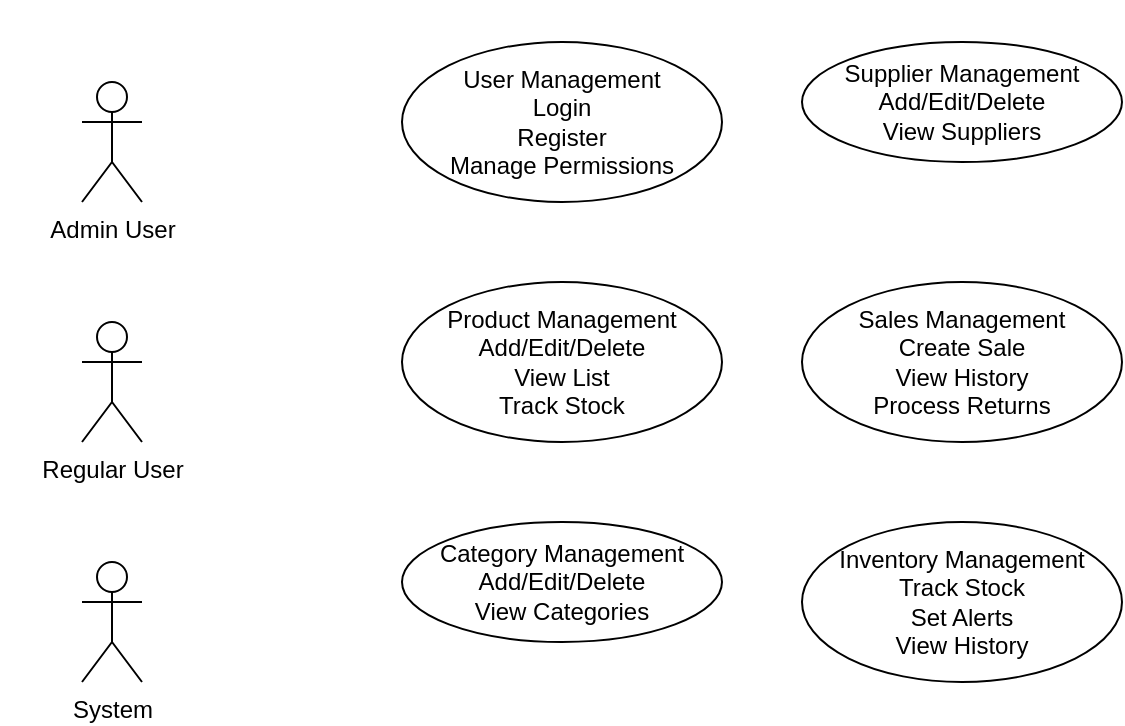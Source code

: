<?xml version="1.0" encoding="UTF-8"?>
<mxfile version="21.1.9" type="device">
  <diagram name="Use Case Diagram" id="use-case-diagram">
    <mxGraphModel dx="1222" dy="798" grid="1" gridSize="10" guides="1" tooltips="1" connect="1" arrows="1" fold="1" page="1" pageScale="1" pageWidth="827" pageHeight="1169" math="0" shadow="0">
      <root>
        <mxCell id="0" />
        <mxCell id="1" parent="0" />
        
        <!-- Actors -->
        <mxCell id="actor1" value="Admin User" style="shape=umlActor;verticalLabelPosition=bottom;verticalAlign=top;html=1;" vertex="1" parent="1">
          <mxGeometry x="40" y="40" width="30" height="60" as="geometry" />
        </mxCell>
        <mxCell id="actor2" value="Regular User" style="shape=umlActor;verticalLabelPosition=bottom;verticalAlign=top;html=1;" vertex="1" parent="1">
          <mxGeometry x="40" y="160" width="30" height="60" as="geometry" />
        </mxCell>
        <mxCell id="actor3" value="System" style="shape=umlActor;verticalLabelPosition=bottom;verticalAlign=top;html=1;" vertex="1" parent="1">
          <mxGeometry x="40" y="280" width="30" height="60" as="geometry" />
        </mxCell>

        <!-- Use Cases -->
        <mxCell id="uc1" value="User Management&#xa;Login&#xa;Register&#xa;Manage Permissions" style="ellipse;whiteSpace=wrap;html=1;" vertex="1" parent="1">
          <mxGeometry x="200" y="20" width="160" height="80" as="geometry" />
        </mxCell>
        <mxCell id="uc2" value="Product Management&#xa;Add/Edit/Delete&#xa;View List&#xa;Track Stock" style="ellipse;whiteSpace=wrap;html=1;" vertex="1" parent="1">
          <mxGeometry x="200" y="140" width="160" height="80" as="geometry" />
        </mxCell>
        <mxCell id="uc3" value="Category Management&#xa;Add/Edit/Delete&#xa;View Categories" style="ellipse;whiteSpace=wrap;html=1;" vertex="1" parent="1">
          <mxGeometry x="200" y="260" width="160" height="60" as="geometry" />
        </mxCell>
        <mxCell id="uc4" value="Supplier Management&#xa;Add/Edit/Delete&#xa;View Suppliers" style="ellipse;whiteSpace=wrap;html=1;" vertex="1" parent="1">
          <mxGeometry x="400" y="20" width="160" height="60" as="geometry" />
        </mxCell>
        <mxCell id="uc5" value="Sales Management&#xa;Create Sale&#xa;View History&#xa;Process Returns" style="ellipse;whiteSpace=wrap;html=1;" vertex="1" parent="1">
          <mxGeometry x="400" y="140" width="160" height="80" as="geometry" />
        </mxCell>
        <mxCell id="uc6" value="Inventory Management&#xa;Track Stock&#xa;Set Alerts&#xa;View History" style="ellipse;whiteSpace=wrap;html=1;" vertex="1" parent="1">
          <mxGeometry x="400" y="260" width="160" height="80" as="geometry" />
        </mxCell>

        <!-- Relationships -->
        <mxCell id="rel1" value="" style="endArrow=none;html=1;rounded=0;exitX=1;exitY=0.5;entryX=0;entryY=0.5;" edge="1" parent="1" source="actor1" target="uc1" />
        <mxCell id="rel2" value="" style="endArrow=none;html=1;rounded=0;exitX=1;exitY=0.5;entryX=0;entryY=0.5;" edge="1" parent="1" source="actor1" target="uc2" />
        <mxCell id="rel3" value="" style="endArrow=none;html=1;rounded=0;exitX=1;exitY=0.5;entryX=0;entryY=0.5;" edge="1" parent="1" source="actor1" target="uc3" />
        <mxCell id="rel4" value="" style="endArrow=none;html=1;rounded=0;exitX=1;exitY=0.5;entryX=0;entryY=0.5;" edge="1" parent="1" source="actor1" target="uc4" />
        <mxCell id="rel5" value="" style="endArrow=none;html=1;rounded=0;exitX=1;exitY=0.5;entryX=0;entryY=0.5;" edge="1" parent="1" source="actor1" target="uc5" />
        <mxCell id="rel6" value="" style="endArrow=none;html=1;rounded=0;exitX=1;exitY=0.5;entryX=0;entryY=0.5;" edge="1" parent="1" source="actor1" target="uc6" />
        
        <mxCell id="rel7" value="" style="endArrow=none;html=1;rounded=0;exitX=1;exitY=0.5;entryX=0;entryY=0.5;" edge="1" parent="1" source="actor2" target="uc2" />
        <mxCell id="rel8" value="" style="endArrow=none;html=1;rounded=0;exitX=1;exitY=0.5;entryX=0;entryY=0.5;" edge="1" parent="1" source="actor2" target="uc5" />
        
        <mxCell id="rel9" value="" style="endArrow=none;html=1;rounded=0;exitX=1;exitY=0.5;entryX=0;entryY=0.5;" edge="1" parent="1" source="actor3" target="uc6" />
      </root>
    </mxGraphModel>
  </diagram>
</mxfile> 